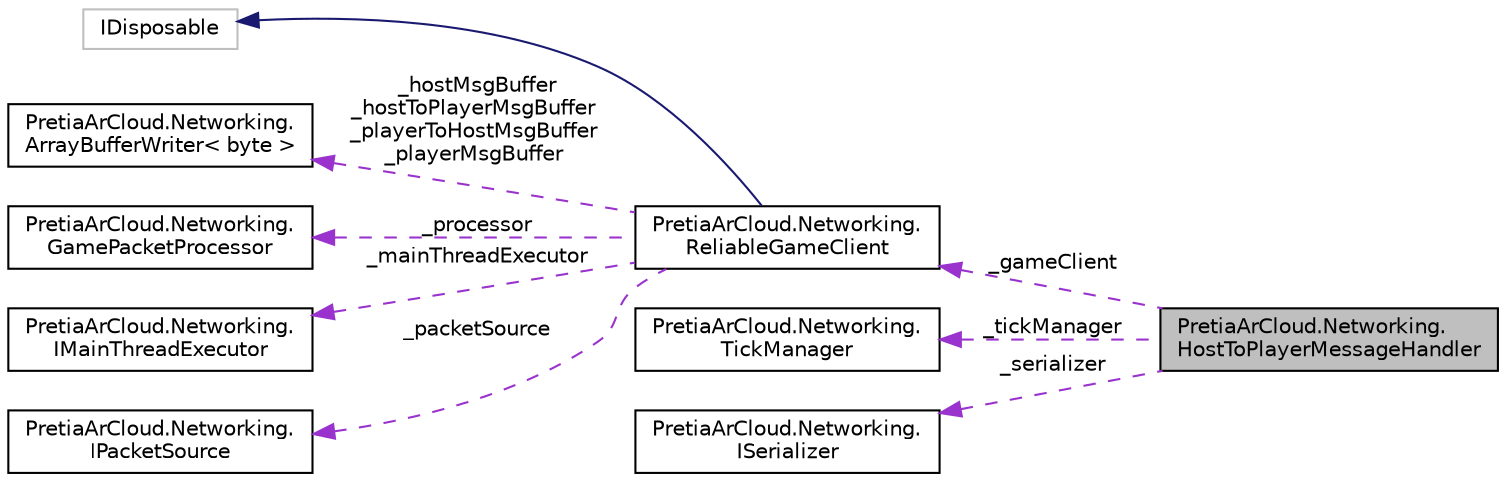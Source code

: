 digraph "PretiaArCloud.Networking.HostToPlayerMessageHandler"
{
 // LATEX_PDF_SIZE
  edge [fontname="Helvetica",fontsize="10",labelfontname="Helvetica",labelfontsize="10"];
  node [fontname="Helvetica",fontsize="10",shape=record];
  rankdir="LR";
  Node1 [label="PretiaArCloud.Networking.\lHostToPlayerMessageHandler",height=0.2,width=0.4,color="black", fillcolor="grey75", style="filled", fontcolor="black",tooltip=" "];
  Node2 -> Node1 [dir="back",color="darkorchid3",fontsize="10",style="dashed",label=" _gameClient" ,fontname="Helvetica"];
  Node2 [label="PretiaArCloud.Networking.\lReliableGameClient",height=0.2,width=0.4,color="black", fillcolor="white", style="filled",URL="$classPretiaArCloud_1_1Networking_1_1ReliableGameClient.html",tooltip=" "];
  Node3 -> Node2 [dir="back",color="midnightblue",fontsize="10",style="solid",fontname="Helvetica"];
  Node3 [label="IDisposable",height=0.2,width=0.4,color="grey75", fillcolor="white", style="filled",tooltip=" "];
  Node4 -> Node2 [dir="back",color="darkorchid3",fontsize="10",style="dashed",label=" _hostMsgBuffer\n_hostToPlayerMsgBuffer\n_playerToHostMsgBuffer\n_playerMsgBuffer" ,fontname="Helvetica"];
  Node4 [label="PretiaArCloud.Networking.\lArrayBufferWriter\< byte \>",height=0.2,width=0.4,color="black", fillcolor="white", style="filled",URL="$classPretiaArCloud_1_1Networking_1_1ArrayBufferWriter.html",tooltip=" "];
  Node5 -> Node2 [dir="back",color="darkorchid3",fontsize="10",style="dashed",label=" _processor" ,fontname="Helvetica"];
  Node5 [label="PretiaArCloud.Networking.\lGamePacketProcessor",height=0.2,width=0.4,color="black", fillcolor="white", style="filled",URL="$classPretiaArCloud_1_1Networking_1_1GamePacketProcessor.html",tooltip=" "];
  Node6 -> Node2 [dir="back",color="darkorchid3",fontsize="10",style="dashed",label=" _mainThreadExecutor" ,fontname="Helvetica"];
  Node6 [label="PretiaArCloud.Networking.\lIMainThreadExecutor",height=0.2,width=0.4,color="black", fillcolor="white", style="filled",URL="$interfacePretiaArCloud_1_1Networking_1_1IMainThreadExecutor.html",tooltip=" "];
  Node7 -> Node2 [dir="back",color="darkorchid3",fontsize="10",style="dashed",label=" _packetSource" ,fontname="Helvetica"];
  Node7 [label="PretiaArCloud.Networking.\lIPacketSource",height=0.2,width=0.4,color="black", fillcolor="white", style="filled",URL="$interfacePretiaArCloud_1_1Networking_1_1IPacketSource.html",tooltip=" "];
  Node8 -> Node1 [dir="back",color="darkorchid3",fontsize="10",style="dashed",label=" _tickManager" ,fontname="Helvetica"];
  Node8 [label="PretiaArCloud.Networking.\lTickManager",height=0.2,width=0.4,color="black", fillcolor="white", style="filled",URL="$classPretiaArCloud_1_1Networking_1_1TickManager.html",tooltip=" "];
  Node9 -> Node1 [dir="back",color="darkorchid3",fontsize="10",style="dashed",label=" _serializer" ,fontname="Helvetica"];
  Node9 [label="PretiaArCloud.Networking.\lISerializer",height=0.2,width=0.4,color="black", fillcolor="white", style="filled",URL="$interfacePretiaArCloud_1_1Networking_1_1ISerializer.html",tooltip=" "];
}
